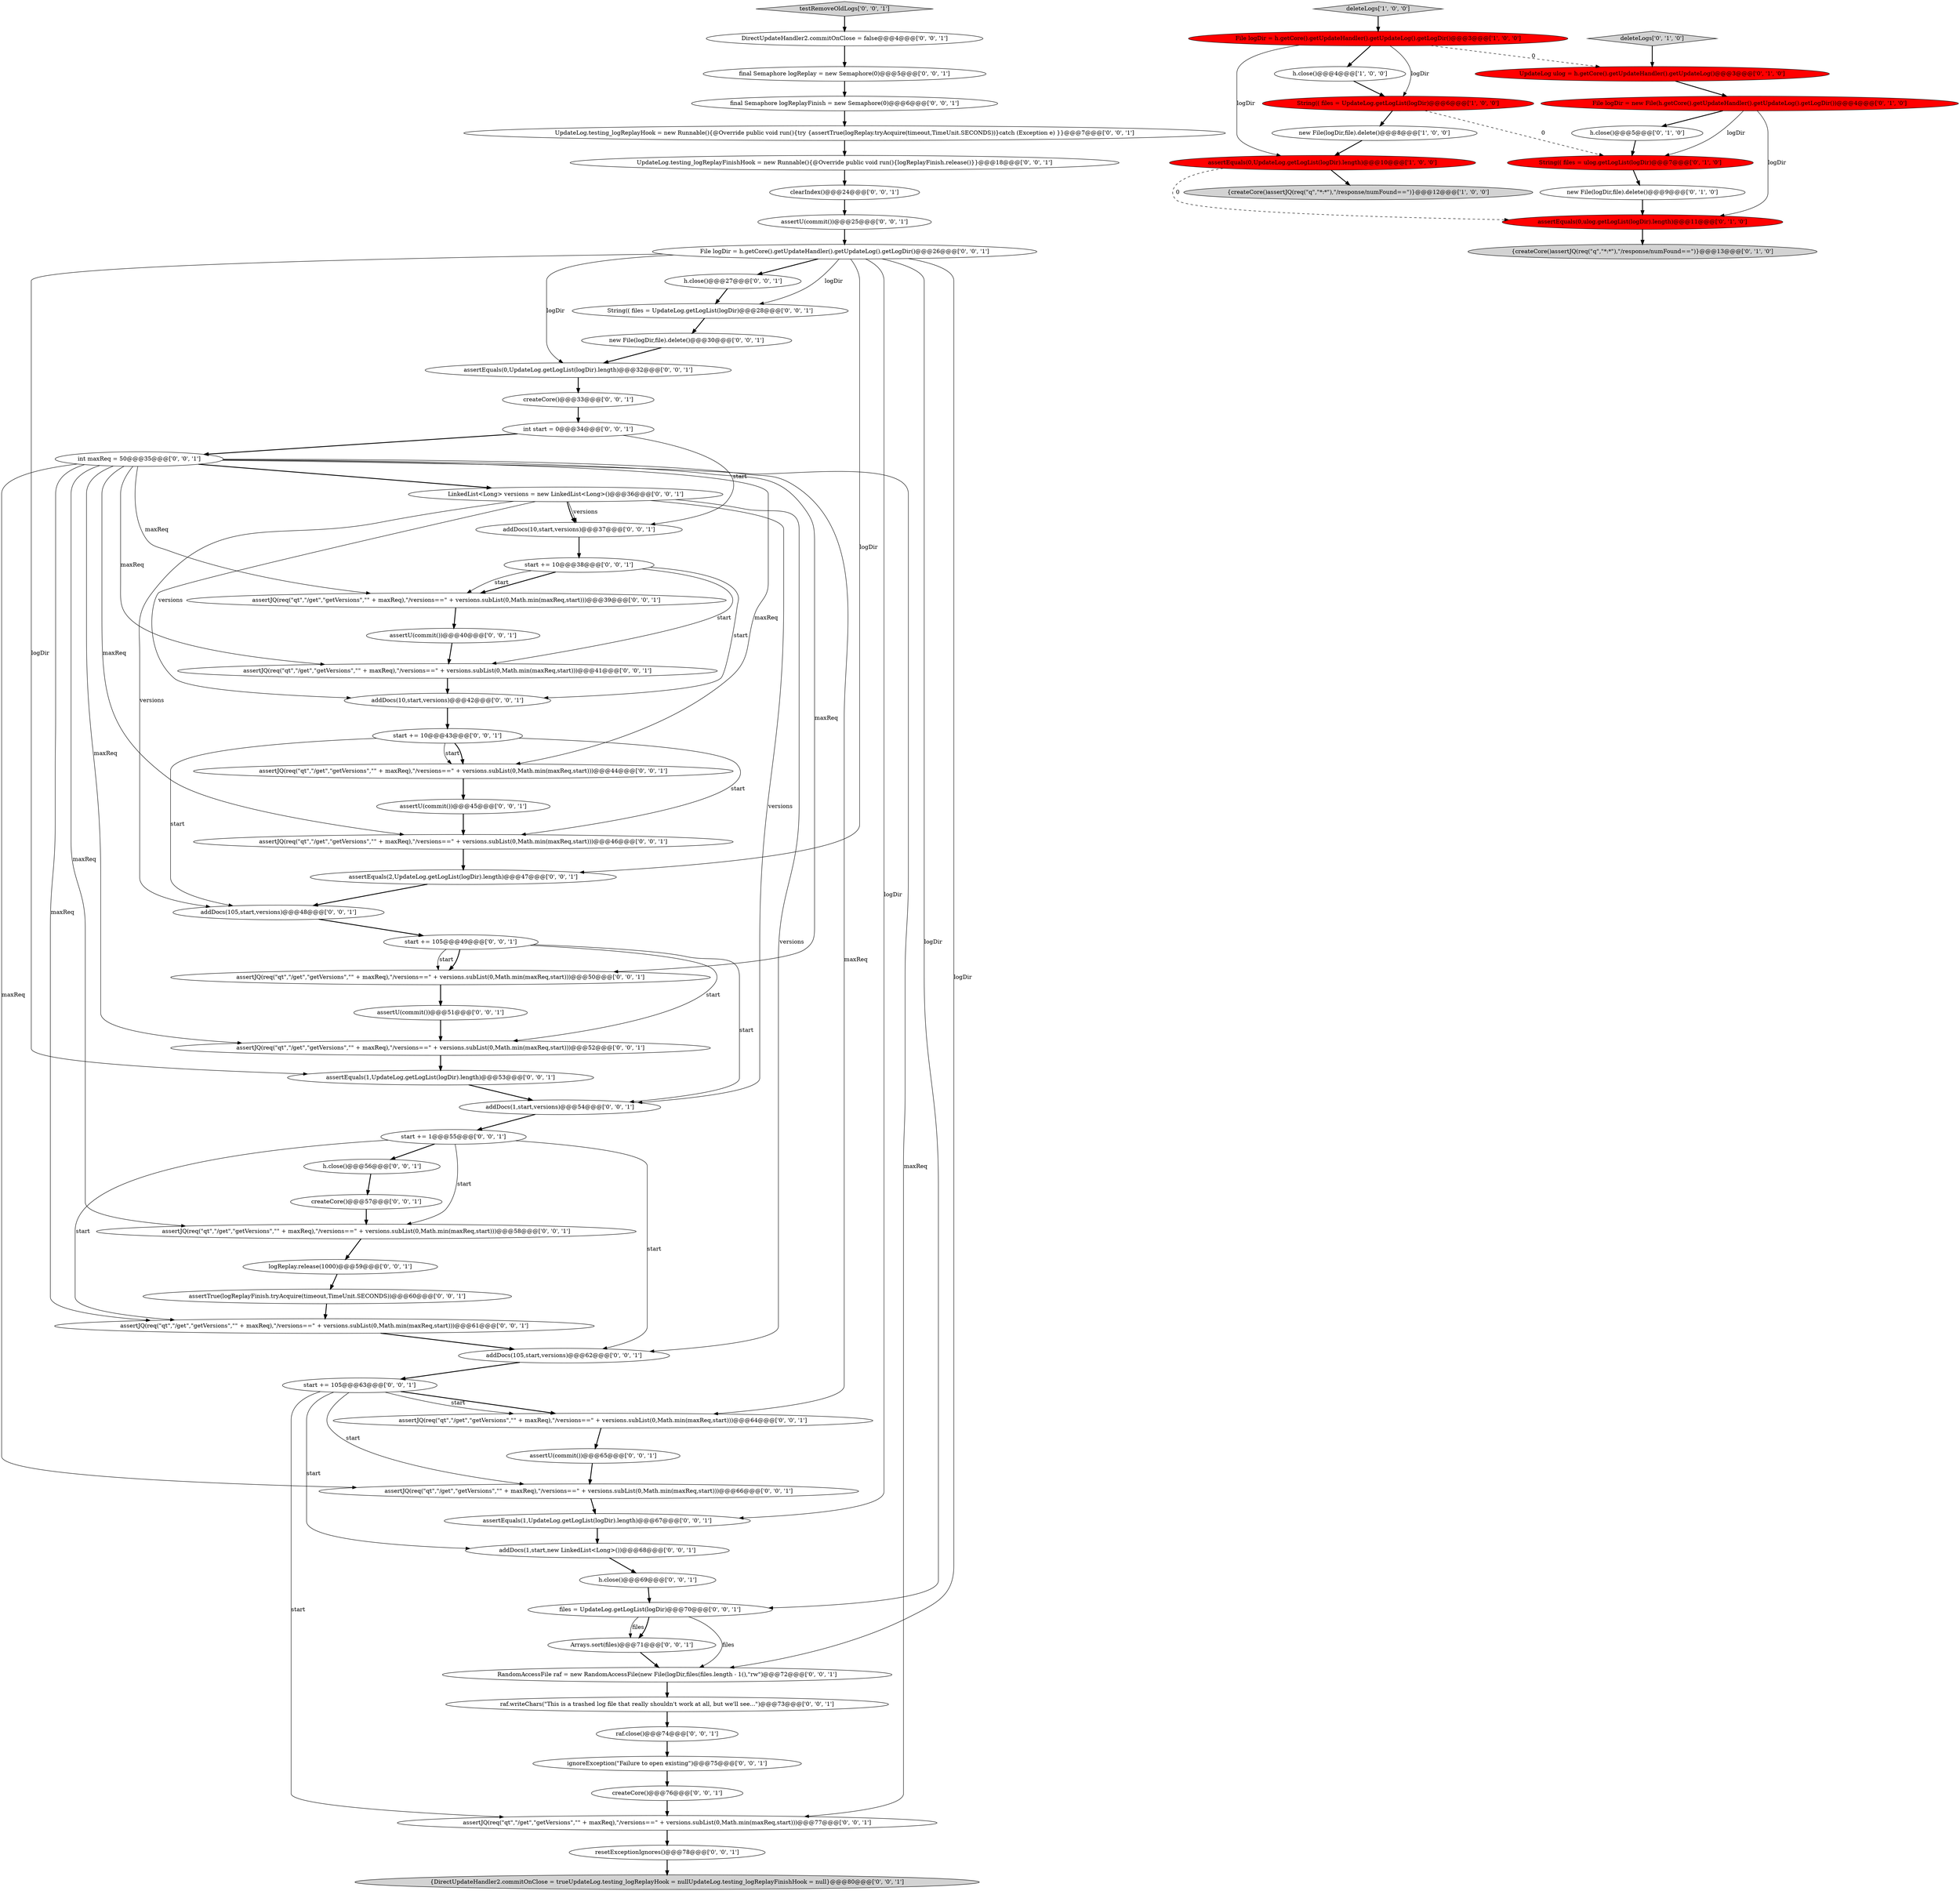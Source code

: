 digraph {
33 [style = filled, label = "assertEquals(0,UpdateLog.getLogList(logDir).length)@@@32@@@['0', '0', '1']", fillcolor = white, shape = ellipse image = "AAA0AAABBB3BBB"];
50 [style = filled, label = "resetExceptionIgnores()@@@78@@@['0', '0', '1']", fillcolor = white, shape = ellipse image = "AAA0AAABBB3BBB"];
60 [style = filled, label = "new File(logDir,file).delete()@@@30@@@['0', '0', '1']", fillcolor = white, shape = ellipse image = "AAA0AAABBB3BBB"];
71 [style = filled, label = "int start = 0@@@34@@@['0', '0', '1']", fillcolor = white, shape = ellipse image = "AAA0AAABBB3BBB"];
15 [style = filled, label = "ignoreException(\"Failure to open existing\")@@@75@@@['0', '0', '1']", fillcolor = white, shape = ellipse image = "AAA0AAABBB3BBB"];
40 [style = filled, label = "assertJQ(req(\"qt\",\"/get\",\"getVersions\",\"\" + maxReq),\"/versions==\" + versions.subList(0,Math.min(maxReq,start)))@@@44@@@['0', '0', '1']", fillcolor = white, shape = ellipse image = "AAA0AAABBB3BBB"];
49 [style = filled, label = "assertJQ(req(\"qt\",\"/get\",\"getVersions\",\"\" + maxReq),\"/versions==\" + versions.subList(0,Math.min(maxReq,start)))@@@46@@@['0', '0', '1']", fillcolor = white, shape = ellipse image = "AAA0AAABBB3BBB"];
56 [style = filled, label = "raf.close()@@@74@@@['0', '0', '1']", fillcolor = white, shape = ellipse image = "AAA0AAABBB3BBB"];
30 [style = filled, label = "UpdateLog.testing_logReplayFinishHook = new Runnable(){@Override public void run(){logReplayFinish.release()}}@@@18@@@['0', '0', '1']", fillcolor = white, shape = ellipse image = "AAA0AAABBB3BBB"];
11 [style = filled, label = "UpdateLog ulog = h.getCore().getUpdateHandler().getUpdateLog()@@@3@@@['0', '1', '0']", fillcolor = red, shape = ellipse image = "AAA1AAABBB2BBB"];
27 [style = filled, label = "final Semaphore logReplayFinish = new Semaphore(0)@@@6@@@['0', '0', '1']", fillcolor = white, shape = ellipse image = "AAA0AAABBB3BBB"];
3 [style = filled, label = "assertEquals(0,UpdateLog.getLogList(logDir).length)@@@10@@@['1', '0', '0']", fillcolor = red, shape = ellipse image = "AAA1AAABBB1BBB"];
44 [style = filled, label = "addDocs(105,start,versions)@@@48@@@['0', '0', '1']", fillcolor = white, shape = ellipse image = "AAA0AAABBB3BBB"];
70 [style = filled, label = "final Semaphore logReplay = new Semaphore(0)@@@5@@@['0', '0', '1']", fillcolor = white, shape = ellipse image = "AAA0AAABBB3BBB"];
5 [style = filled, label = "new File(logDir,file).delete()@@@8@@@['1', '0', '0']", fillcolor = white, shape = ellipse image = "AAA0AAABBB1BBB"];
46 [style = filled, label = "UpdateLog.testing_logReplayHook = new Runnable(){@Override public void run(){try {assertTrue(logReplay.tryAcquire(timeout,TimeUnit.SECONDS))}catch (Exception e) }}@@@7@@@['0', '0', '1']", fillcolor = white, shape = ellipse image = "AAA0AAABBB3BBB"];
24 [style = filled, label = "assertEquals(2,UpdateLog.getLogList(logDir).length)@@@47@@@['0', '0', '1']", fillcolor = white, shape = ellipse image = "AAA0AAABBB3BBB"];
58 [style = filled, label = "start += 1@@@55@@@['0', '0', '1']", fillcolor = white, shape = ellipse image = "AAA0AAABBB3BBB"];
25 [style = filled, label = "RandomAccessFile raf = new RandomAccessFile(new File(logDir,files(files.length - 1(),\"rw\")@@@72@@@['0', '0', '1']", fillcolor = white, shape = ellipse image = "AAA0AAABBB3BBB"];
73 [style = filled, label = "addDocs(1,start,versions)@@@54@@@['0', '0', '1']", fillcolor = white, shape = ellipse image = "AAA0AAABBB3BBB"];
29 [style = filled, label = "DirectUpdateHandler2.commitOnClose = false@@@4@@@['0', '0', '1']", fillcolor = white, shape = ellipse image = "AAA0AAABBB3BBB"];
6 [style = filled, label = "deleteLogs['1', '0', '0']", fillcolor = lightgray, shape = diamond image = "AAA0AAABBB1BBB"];
19 [style = filled, label = "testRemoveOldLogs['0', '0', '1']", fillcolor = lightgray, shape = diamond image = "AAA0AAABBB3BBB"];
26 [style = filled, label = "createCore()@@@57@@@['0', '0', '1']", fillcolor = white, shape = ellipse image = "AAA0AAABBB3BBB"];
31 [style = filled, label = "assertJQ(req(\"qt\",\"/get\",\"getVersions\",\"\" + maxReq),\"/versions==\" + versions.subList(0,Math.min(maxReq,start)))@@@77@@@['0', '0', '1']", fillcolor = white, shape = ellipse image = "AAA0AAABBB3BBB"];
57 [style = filled, label = "createCore()@@@76@@@['0', '0', '1']", fillcolor = white, shape = ellipse image = "AAA0AAABBB3BBB"];
69 [style = filled, label = "addDocs(1,start,new LinkedList<Long>())@@@68@@@['0', '0', '1']", fillcolor = white, shape = ellipse image = "AAA0AAABBB3BBB"];
55 [style = filled, label = "assertU(commit())@@@65@@@['0', '0', '1']", fillcolor = white, shape = ellipse image = "AAA0AAABBB3BBB"];
68 [style = filled, label = "assertJQ(req(\"qt\",\"/get\",\"getVersions\",\"\" + maxReq),\"/versions==\" + versions.subList(0,Math.min(maxReq,start)))@@@39@@@['0', '0', '1']", fillcolor = white, shape = ellipse image = "AAA0AAABBB3BBB"];
28 [style = filled, label = "addDocs(10,start,versions)@@@37@@@['0', '0', '1']", fillcolor = white, shape = ellipse image = "AAA0AAABBB3BBB"];
12 [style = filled, label = "String(( files = ulog.getLogList(logDir)@@@7@@@['0', '1', '0']", fillcolor = red, shape = ellipse image = "AAA1AAABBB2BBB"];
72 [style = filled, label = "assertEquals(1,UpdateLog.getLogList(logDir).length)@@@53@@@['0', '0', '1']", fillcolor = white, shape = ellipse image = "AAA0AAABBB3BBB"];
67 [style = filled, label = "assertJQ(req(\"qt\",\"/get\",\"getVersions\",\"\" + maxReq),\"/versions==\" + versions.subList(0,Math.min(maxReq,start)))@@@50@@@['0', '0', '1']", fillcolor = white, shape = ellipse image = "AAA0AAABBB3BBB"];
43 [style = filled, label = "assertU(commit())@@@40@@@['0', '0', '1']", fillcolor = white, shape = ellipse image = "AAA0AAABBB3BBB"];
32 [style = filled, label = "assertU(commit())@@@51@@@['0', '0', '1']", fillcolor = white, shape = ellipse image = "AAA0AAABBB3BBB"];
13 [style = filled, label = "assertEquals(0,ulog.getLogList(logDir).length)@@@11@@@['0', '1', '0']", fillcolor = red, shape = ellipse image = "AAA1AAABBB2BBB"];
74 [style = filled, label = "assertEquals(1,UpdateLog.getLogList(logDir).length)@@@67@@@['0', '0', '1']", fillcolor = white, shape = ellipse image = "AAA0AAABBB3BBB"];
53 [style = filled, label = "addDocs(10,start,versions)@@@42@@@['0', '0', '1']", fillcolor = white, shape = ellipse image = "AAA0AAABBB3BBB"];
38 [style = filled, label = "assertU(commit())@@@45@@@['0', '0', '1']", fillcolor = white, shape = ellipse image = "AAA0AAABBB3BBB"];
34 [style = filled, label = "h.close()@@@56@@@['0', '0', '1']", fillcolor = white, shape = ellipse image = "AAA0AAABBB3BBB"];
23 [style = filled, label = "assertJQ(req(\"qt\",\"/get\",\"getVersions\",\"\" + maxReq),\"/versions==\" + versions.subList(0,Math.min(maxReq,start)))@@@64@@@['0', '0', '1']", fillcolor = white, shape = ellipse image = "AAA0AAABBB3BBB"];
45 [style = filled, label = "start += 10@@@43@@@['0', '0', '1']", fillcolor = white, shape = ellipse image = "AAA0AAABBB3BBB"];
61 [style = filled, label = "start += 10@@@38@@@['0', '0', '1']", fillcolor = white, shape = ellipse image = "AAA0AAABBB3BBB"];
64 [style = filled, label = "LinkedList<Long> versions = new LinkedList<Long>()@@@36@@@['0', '0', '1']", fillcolor = white, shape = ellipse image = "AAA0AAABBB3BBB"];
14 [style = filled, label = "{createCore()assertJQ(req(\"q\",\"*:*\"),\"/response/numFound==\")}@@@13@@@['0', '1', '0']", fillcolor = lightgray, shape = ellipse image = "AAA0AAABBB2BBB"];
0 [style = filled, label = "h.close()@@@4@@@['1', '0', '0']", fillcolor = white, shape = ellipse image = "AAA0AAABBB1BBB"];
52 [style = filled, label = "assertJQ(req(\"qt\",\"/get\",\"getVersions\",\"\" + maxReq),\"/versions==\" + versions.subList(0,Math.min(maxReq,start)))@@@66@@@['0', '0', '1']", fillcolor = white, shape = ellipse image = "AAA0AAABBB3BBB"];
66 [style = filled, label = "File logDir = h.getCore().getUpdateHandler().getUpdateLog().getLogDir()@@@26@@@['0', '0', '1']", fillcolor = white, shape = ellipse image = "AAA0AAABBB3BBB"];
63 [style = filled, label = "addDocs(105,start,versions)@@@62@@@['0', '0', '1']", fillcolor = white, shape = ellipse image = "AAA0AAABBB3BBB"];
54 [style = filled, label = "assertTrue(logReplayFinish.tryAcquire(timeout,TimeUnit.SECONDS))@@@60@@@['0', '0', '1']", fillcolor = white, shape = ellipse image = "AAA0AAABBB3BBB"];
62 [style = filled, label = "start += 105@@@49@@@['0', '0', '1']", fillcolor = white, shape = ellipse image = "AAA0AAABBB3BBB"];
16 [style = filled, label = "String(( files = UpdateLog.getLogList(logDir)@@@28@@@['0', '0', '1']", fillcolor = white, shape = ellipse image = "AAA0AAABBB3BBB"];
47 [style = filled, label = "{DirectUpdateHandler2.commitOnClose = trueUpdateLog.testing_logReplayHook = nullUpdateLog.testing_logReplayFinishHook = null}@@@80@@@['0', '0', '1']", fillcolor = lightgray, shape = ellipse image = "AAA0AAABBB3BBB"];
21 [style = filled, label = "assertJQ(req(\"qt\",\"/get\",\"getVersions\",\"\" + maxReq),\"/versions==\" + versions.subList(0,Math.min(maxReq,start)))@@@41@@@['0', '0', '1']", fillcolor = white, shape = ellipse image = "AAA0AAABBB3BBB"];
9 [style = filled, label = "deleteLogs['0', '1', '0']", fillcolor = lightgray, shape = diamond image = "AAA0AAABBB2BBB"];
41 [style = filled, label = "h.close()@@@69@@@['0', '0', '1']", fillcolor = white, shape = ellipse image = "AAA0AAABBB3BBB"];
48 [style = filled, label = "assertJQ(req(\"qt\",\"/get\",\"getVersions\",\"\" + maxReq),\"/versions==\" + versions.subList(0,Math.min(maxReq,start)))@@@61@@@['0', '0', '1']", fillcolor = white, shape = ellipse image = "AAA0AAABBB3BBB"];
10 [style = filled, label = "new File(logDir,file).delete()@@@9@@@['0', '1', '0']", fillcolor = white, shape = ellipse image = "AAA0AAABBB2BBB"];
59 [style = filled, label = "assertJQ(req(\"qt\",\"/get\",\"getVersions\",\"\" + maxReq),\"/versions==\" + versions.subList(0,Math.min(maxReq,start)))@@@58@@@['0', '0', '1']", fillcolor = white, shape = ellipse image = "AAA0AAABBB3BBB"];
35 [style = filled, label = "raf.writeChars(\"This is a trashed log file that really shouldn't work at all, but we'll see...\")@@@73@@@['0', '0', '1']", fillcolor = white, shape = ellipse image = "AAA0AAABBB3BBB"];
4 [style = filled, label = "{createCore()assertJQ(req(\"q\",\"*:*\"),\"/response/numFound==\")}@@@12@@@['1', '0', '0']", fillcolor = lightgray, shape = ellipse image = "AAA0AAABBB1BBB"];
7 [style = filled, label = "File logDir = new File(h.getCore().getUpdateHandler().getUpdateLog().getLogDir())@@@4@@@['0', '1', '0']", fillcolor = red, shape = ellipse image = "AAA1AAABBB2BBB"];
2 [style = filled, label = "File logDir = h.getCore().getUpdateHandler().getUpdateLog().getLogDir()@@@3@@@['1', '0', '0']", fillcolor = red, shape = ellipse image = "AAA1AAABBB1BBB"];
1 [style = filled, label = "String(( files = UpdateLog.getLogList(logDir)@@@6@@@['1', '0', '0']", fillcolor = red, shape = ellipse image = "AAA1AAABBB1BBB"];
37 [style = filled, label = "clearIndex()@@@24@@@['0', '0', '1']", fillcolor = white, shape = ellipse image = "AAA0AAABBB3BBB"];
17 [style = filled, label = "h.close()@@@27@@@['0', '0', '1']", fillcolor = white, shape = ellipse image = "AAA0AAABBB3BBB"];
51 [style = filled, label = "int maxReq = 50@@@35@@@['0', '0', '1']", fillcolor = white, shape = ellipse image = "AAA0AAABBB3BBB"];
8 [style = filled, label = "h.close()@@@5@@@['0', '1', '0']", fillcolor = white, shape = ellipse image = "AAA0AAABBB2BBB"];
18 [style = filled, label = "logReplay.release(1000)@@@59@@@['0', '0', '1']", fillcolor = white, shape = ellipse image = "AAA0AAABBB3BBB"];
65 [style = filled, label = "assertJQ(req(\"qt\",\"/get\",\"getVersions\",\"\" + maxReq),\"/versions==\" + versions.subList(0,Math.min(maxReq,start)))@@@52@@@['0', '0', '1']", fillcolor = white, shape = ellipse image = "AAA0AAABBB3BBB"];
42 [style = filled, label = "createCore()@@@33@@@['0', '0', '1']", fillcolor = white, shape = ellipse image = "AAA0AAABBB3BBB"];
20 [style = filled, label = "files = UpdateLog.getLogList(logDir)@@@70@@@['0', '0', '1']", fillcolor = white, shape = ellipse image = "AAA0AAABBB3BBB"];
22 [style = filled, label = "assertU(commit())@@@25@@@['0', '0', '1']", fillcolor = white, shape = ellipse image = "AAA0AAABBB3BBB"];
39 [style = filled, label = "start += 105@@@63@@@['0', '0', '1']", fillcolor = white, shape = ellipse image = "AAA0AAABBB3BBB"];
36 [style = filled, label = "Arrays.sort(files)@@@71@@@['0', '0', '1']", fillcolor = white, shape = ellipse image = "AAA0AAABBB3BBB"];
1->5 [style = bold, label=""];
5->3 [style = bold, label=""];
74->69 [style = bold, label=""];
42->71 [style = bold, label=""];
57->31 [style = bold, label=""];
9->11 [style = bold, label=""];
45->40 [style = solid, label="start"];
73->58 [style = bold, label=""];
68->43 [style = bold, label=""];
66->72 [style = solid, label="logDir"];
56->15 [style = bold, label=""];
40->38 [style = bold, label=""];
7->8 [style = bold, label=""];
25->35 [style = bold, label=""];
41->20 [style = bold, label=""];
3->4 [style = bold, label=""];
16->60 [style = bold, label=""];
15->57 [style = bold, label=""];
62->67 [style = bold, label=""];
66->25 [style = solid, label="logDir"];
31->50 [style = bold, label=""];
49->24 [style = bold, label=""];
66->24 [style = solid, label="logDir"];
12->10 [style = bold, label=""];
61->68 [style = bold, label=""];
62->67 [style = solid, label="start"];
38->49 [style = bold, label=""];
7->13 [style = solid, label="logDir"];
34->26 [style = bold, label=""];
33->42 [style = bold, label=""];
72->73 [style = bold, label=""];
39->23 [style = bold, label=""];
66->16 [style = solid, label="logDir"];
52->74 [style = bold, label=""];
64->53 [style = solid, label="versions"];
39->23 [style = solid, label="start"];
51->49 [style = solid, label="maxReq"];
66->20 [style = solid, label="logDir"];
64->73 [style = solid, label="versions"];
13->14 [style = bold, label=""];
17->16 [style = bold, label=""];
51->21 [style = solid, label="maxReq"];
51->65 [style = solid, label="maxReq"];
24->44 [style = bold, label=""];
51->40 [style = solid, label="maxReq"];
39->31 [style = solid, label="start"];
2->3 [style = solid, label="logDir"];
45->44 [style = solid, label="start"];
61->21 [style = solid, label="start"];
20->36 [style = solid, label="files"];
6->2 [style = bold, label=""];
36->25 [style = bold, label=""];
51->23 [style = solid, label="maxReq"];
27->46 [style = bold, label=""];
65->72 [style = bold, label=""];
70->27 [style = bold, label=""];
28->61 [style = bold, label=""];
64->44 [style = solid, label="versions"];
59->18 [style = bold, label=""];
66->33 [style = solid, label="logDir"];
61->53 [style = solid, label="start"];
2->11 [style = dashed, label="0"];
58->34 [style = bold, label=""];
51->67 [style = solid, label="maxReq"];
63->39 [style = bold, label=""];
20->25 [style = solid, label="files"];
58->59 [style = solid, label="start"];
51->59 [style = solid, label="maxReq"];
51->52 [style = solid, label="maxReq"];
58->63 [style = solid, label="start"];
44->62 [style = bold, label=""];
19->29 [style = bold, label=""];
51->31 [style = solid, label="maxReq"];
64->63 [style = solid, label="versions"];
3->13 [style = dashed, label="0"];
58->48 [style = solid, label="start"];
71->28 [style = solid, label="start"];
69->41 [style = bold, label=""];
61->68 [style = solid, label="start"];
37->22 [style = bold, label=""];
2->0 [style = bold, label=""];
46->30 [style = bold, label=""];
64->28 [style = solid, label="versions"];
22->66 [style = bold, label=""];
10->13 [style = bold, label=""];
51->64 [style = bold, label=""];
0->1 [style = bold, label=""];
66->74 [style = solid, label="logDir"];
39->52 [style = solid, label="start"];
67->32 [style = bold, label=""];
55->52 [style = bold, label=""];
26->59 [style = bold, label=""];
8->12 [style = bold, label=""];
20->36 [style = bold, label=""];
45->40 [style = bold, label=""];
43->21 [style = bold, label=""];
71->51 [style = bold, label=""];
51->48 [style = solid, label="maxReq"];
39->69 [style = solid, label="start"];
62->73 [style = solid, label="start"];
54->48 [style = bold, label=""];
30->37 [style = bold, label=""];
32->65 [style = bold, label=""];
7->12 [style = solid, label="logDir"];
35->56 [style = bold, label=""];
1->12 [style = dashed, label="0"];
51->68 [style = solid, label="maxReq"];
60->33 [style = bold, label=""];
62->65 [style = solid, label="start"];
66->17 [style = bold, label=""];
50->47 [style = bold, label=""];
45->49 [style = solid, label="start"];
48->63 [style = bold, label=""];
64->28 [style = bold, label=""];
18->54 [style = bold, label=""];
29->70 [style = bold, label=""];
2->1 [style = solid, label="logDir"];
53->45 [style = bold, label=""];
11->7 [style = bold, label=""];
23->55 [style = bold, label=""];
21->53 [style = bold, label=""];
}
